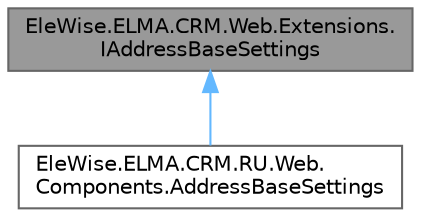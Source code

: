 digraph "EleWise.ELMA.CRM.Web.Extensions.IAddressBaseSettings"
{
 // LATEX_PDF_SIZE
  bgcolor="transparent";
  edge [fontname=Helvetica,fontsize=10,labelfontname=Helvetica,labelfontsize=10];
  node [fontname=Helvetica,fontsize=10,shape=box,height=0.2,width=0.4];
  Node1 [id="Node000001",label="EleWise.ELMA.CRM.Web.Extensions.\lIAddressBaseSettings",height=0.2,width=0.4,color="gray40", fillcolor="grey60", style="filled", fontcolor="black",tooltip="Ссылки для настройки адресной базы"];
  Node1 -> Node2 [id="edge1_Node000001_Node000002",dir="back",color="steelblue1",style="solid",tooltip=" "];
  Node2 [id="Node000002",label="EleWise.ELMA.CRM.RU.Web.\lComponents.AddressBaseSettings",height=0.2,width=0.4,color="gray40", fillcolor="white", style="filled",tooltip=" "];
}
